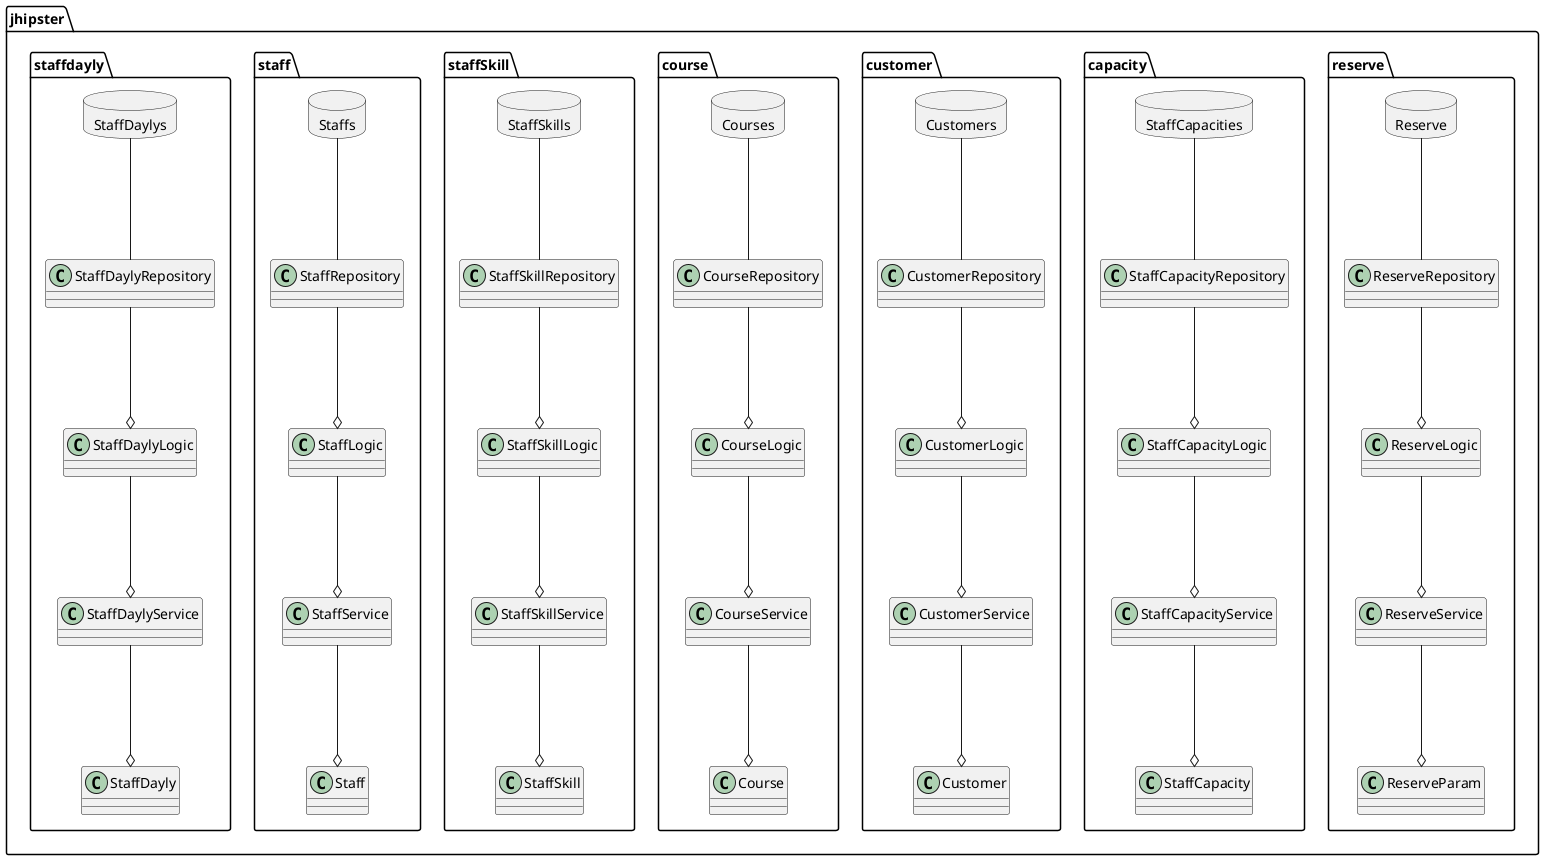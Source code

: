 @startuml

package jhipster {

    package reserve {
        class ReserveService {

        }
        ReserveService ---o  ReserveParam

        class ReserveLogic {

        }
        ReserveLogic ---o ReserveService

        class ReserveRepository {

        }
        ReserveRepository ---o ReserveLogic

        database Reserve {

        }
        Reserve --- ReserveRepository
    }


    package capacity {
        class StaffCapacityService {

        }
        StaffCapacityService ---o  StaffCapacity

        class StaffCapacityLogic {

        }
        StaffCapacityLogic ---o StaffCapacityService

        class StaffCapacityRepository {

        }
        StaffCapacityRepository ---o StaffCapacityLogic



        database StaffCapacities {

        }
        StaffCapacities --- StaffCapacityRepository
    }


    package customer {
        class CustomerService {

        }
        CustomerService ---o  Customer

        class CustomerLogic {

        }
        CustomerLogic ---o CustomerService

        class CustomerRepository {

        }
        CustomerRepository ---o CustomerLogic


        database Customers {

        }
        Customers --- CustomerRepository
    }

    package course {
        class CourseService {

        }
        CourseService ---o  Course

        class CourseLogic {

        }
        CourseLogic ---o CourseService

        class CourseRepository {

        }
        CourseRepository ---o CourseLogic


        database Courses {

        }
        Courses --- CourseRepository
    }

    package staffSkill {
        class StaffSkillService {

        }
        StaffSkillService ---o  StaffSkill

        class StaffSkillLogic {

        }
        StaffSkillLogic ---o StaffSkillService

        class StaffSkillRepository {

        }
        StaffSkillRepository ---o StaffSkillLogic


        database StaffSkills {

        }
        StaffSkills --- StaffSkillRepository
    }



    package staff {
        class StaffService {

        }
        StaffService ---o  Staff

        class StaffLogic {

        }
        StaffLogic ---o StaffService

        class StaffRepository {

        }
        StaffRepository ---o StaffLogic


        database Staffs {

        }
        Staffs --- StaffRepository
    }

    package staffdayly {
        class StaffDaylyService {

        }
        StaffDaylyService ---o  StaffDayly

        class StaffDaylyLogic {

        }
        StaffDaylyLogic ---o StaffDaylyService

        class StaffDaylyRepository {

        }
        StaffDaylyRepository ---o StaffDaylyLogic


        database StaffDaylys {

        }
        StaffDaylys --- StaffDaylyRepository
    }


}

@enduml

